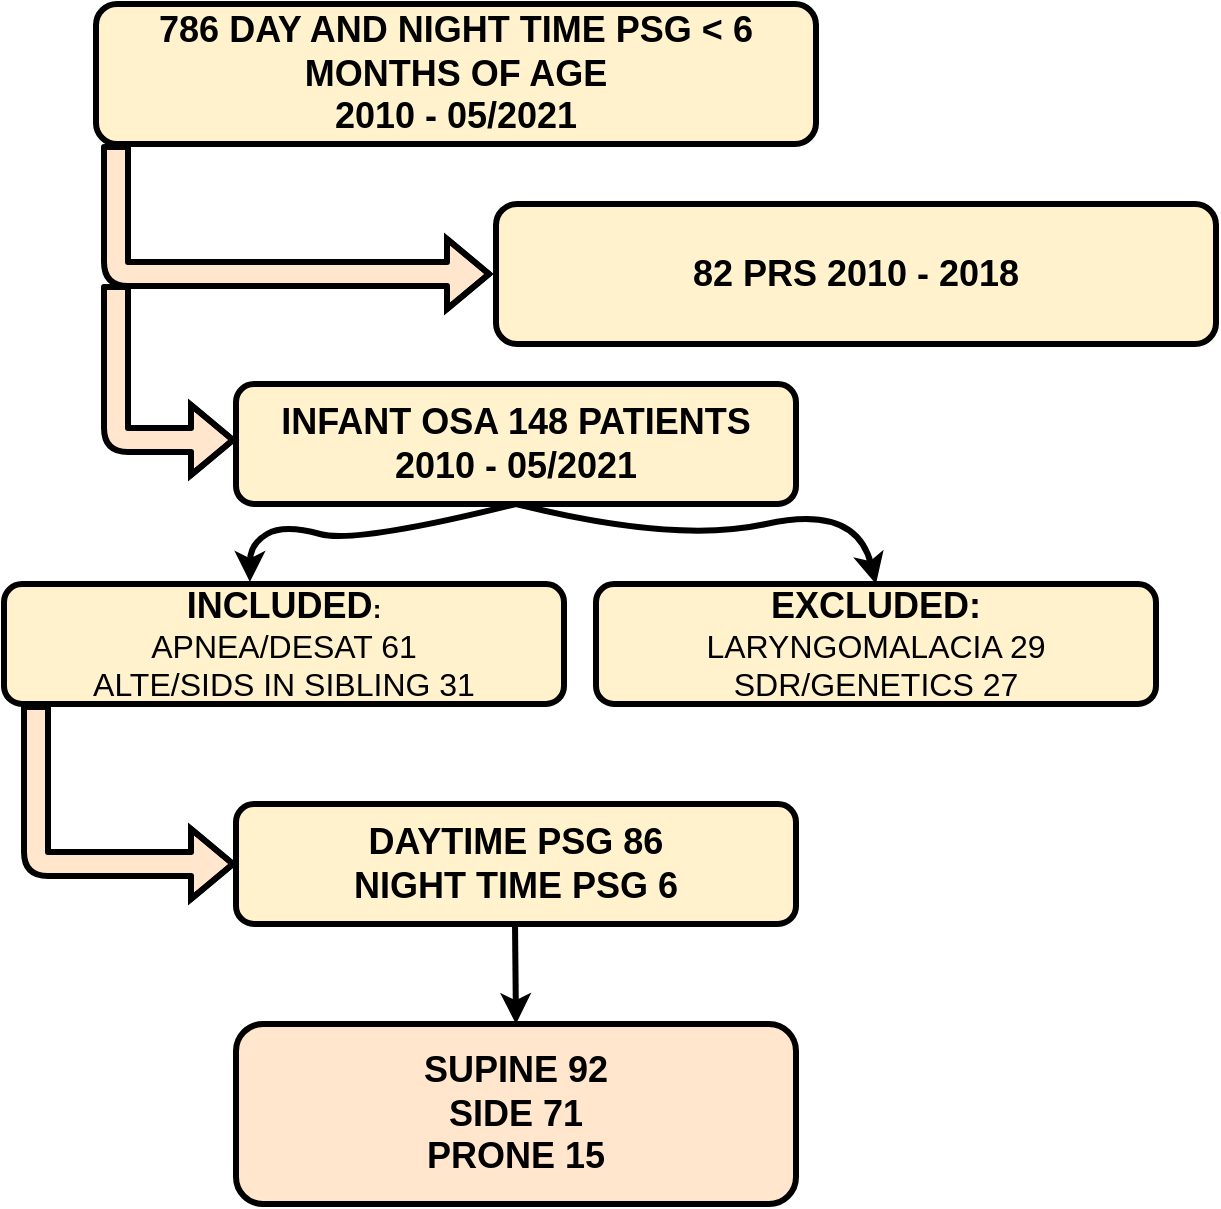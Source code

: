 <mxfile version="13.10.8" type="github">
  <diagram id="DF2mlXEuHdlDKjGw8yEZ" name="Page-1">
    <mxGraphModel dx="830" dy="562" grid="1" gridSize="10" guides="1" tooltips="1" connect="1" arrows="1" fold="1" page="1" pageScale="1" pageWidth="827" pageHeight="1169" math="0" shadow="0">
      <root>
        <mxCell id="0" />
        <mxCell id="1" parent="0" />
        <mxCell id="3wGdRQ6Y6ovGN7s6NIq0-1" value="&lt;font size=&quot;4&quot;&gt;&lt;b&gt;786 DAY AND NIGHT TIME PSG &amp;lt; 6 MONTHS OF AGE &lt;br&gt;2010 - 05/2021&lt;br&gt;&lt;/b&gt;&lt;/font&gt;" style="rounded=1;whiteSpace=wrap;html=1;fillColor=#fff2cc;strokeWidth=3;" parent="1" vertex="1">
          <mxGeometry x="180" y="10" width="360" height="70" as="geometry" />
        </mxCell>
        <mxCell id="3wGdRQ6Y6ovGN7s6NIq0-2" value="&lt;font size=&quot;4&quot;&gt;&lt;b&gt;82 PRS 2010 - 2018&lt;br&gt;&lt;/b&gt;&lt;/font&gt;" style="rounded=1;whiteSpace=wrap;html=1;fillColor=#fff2cc;strokeWidth=3;" parent="1" vertex="1">
          <mxGeometry x="380" y="110" width="360" height="70" as="geometry" />
        </mxCell>
        <mxCell id="3wGdRQ6Y6ovGN7s6NIq0-3" value="&lt;b&gt;&lt;font style=&quot;font-size: 18px&quot;&gt;INCLUDED&lt;/font&gt;&lt;font size=&quot;2&quot;&gt;:&lt;/font&gt;&lt;br&gt;&lt;/b&gt;&lt;font style=&quot;font-size: 16px&quot;&gt;APNEA/DESAT 61&lt;br&gt;&lt;/font&gt;&lt;font style=&quot;font-size: 16px&quot;&gt;ALTE/SIDS IN SIBLING 31&lt;/font&gt;" style="rounded=1;whiteSpace=wrap;html=1;fillColor=#fff2cc;strokeWidth=3;" parent="1" vertex="1">
          <mxGeometry x="134" y="300" width="280" height="60" as="geometry" />
        </mxCell>
        <mxCell id="3wGdRQ6Y6ovGN7s6NIq0-4" value="&lt;b&gt;&lt;font style=&quot;font-size: 18px&quot;&gt;INFANT OSA 148 PATIENTS 2010 - 05/2021&lt;/font&gt;&lt;/b&gt;" style="rounded=1;whiteSpace=wrap;html=1;fillColor=#fff2cc;strokeWidth=3;" parent="1" vertex="1">
          <mxGeometry x="250" y="200" width="280" height="60" as="geometry" />
        </mxCell>
        <mxCell id="3wGdRQ6Y6ovGN7s6NIq0-14" value="" style="shape=flexArrow;endArrow=classic;html=1;fillColor=#ffe6cc;strokeWidth=3;" parent="1" edge="1">
          <mxGeometry width="50" height="50" relative="1" as="geometry">
            <mxPoint x="190" y="150" as="sourcePoint" />
            <mxPoint x="250" y="228" as="targetPoint" />
            <Array as="points">
              <mxPoint x="190" y="228" />
            </Array>
          </mxGeometry>
        </mxCell>
        <mxCell id="qz7Zozg9cgEF-D67B97x-1" value="&lt;font size=&quot;4&quot;&gt;&lt;b&gt;EXCLUDED:&lt;br&gt;&lt;/b&gt;&lt;/font&gt;&lt;font style=&quot;font-size: 16px&quot;&gt;&lt;font style=&quot;font-size: 16px&quot;&gt;LARYNGOMALACIA 29&lt;/font&gt;&lt;br&gt;&lt;font style=&quot;font-size: 16px&quot;&gt;SDR/GENETICS 27&lt;/font&gt;&lt;/font&gt;" style="rounded=1;whiteSpace=wrap;html=1;fillColor=#fff2cc;strokeWidth=3;" parent="1" vertex="1">
          <mxGeometry x="430" y="300" width="280" height="60" as="geometry" />
        </mxCell>
        <mxCell id="qz7Zozg9cgEF-D67B97x-4" value="" style="endArrow=classic;html=1;strokeWidth=3;entryX=0.5;entryY=0;entryDx=0;entryDy=0;exitX=0.5;exitY=1;exitDx=0;exitDy=0;curved=1;" parent="1" source="3wGdRQ6Y6ovGN7s6NIq0-4" target="qz7Zozg9cgEF-D67B97x-1" edge="1">
          <mxGeometry width="50" height="50" relative="1" as="geometry">
            <mxPoint x="420" y="310" as="sourcePoint" />
            <mxPoint x="470" y="260" as="targetPoint" />
            <Array as="points">
              <mxPoint x="470" y="280" />
              <mxPoint x="560" y="260" />
            </Array>
          </mxGeometry>
        </mxCell>
        <mxCell id="qz7Zozg9cgEF-D67B97x-7" value="" style="endArrow=classic;html=1;strokeWidth=3;entryX=0.439;entryY=-0.017;entryDx=0;entryDy=0;curved=1;entryPerimeter=0;" parent="1" target="3wGdRQ6Y6ovGN7s6NIq0-3" edge="1">
          <mxGeometry width="50" height="50" relative="1" as="geometry">
            <mxPoint x="390" y="260" as="sourcePoint" />
            <mxPoint x="470" y="260" as="targetPoint" />
            <Array as="points">
              <mxPoint x="310" y="280" />
              <mxPoint x="274" y="270" />
              <mxPoint x="257" y="280" />
            </Array>
          </mxGeometry>
        </mxCell>
        <mxCell id="qz7Zozg9cgEF-D67B97x-10" value="&lt;font size=&quot;4&quot;&gt;&lt;b&gt;DAYTIME PSG 86&lt;br&gt;&lt;/b&gt;&lt;/font&gt;&lt;b&gt;&lt;font style=&quot;font-size: 18px&quot;&gt;NIGHT TIME PSG 6&lt;/font&gt;&lt;/b&gt;" style="rounded=1;whiteSpace=wrap;html=1;fillColor=#fff2cc;strokeWidth=3;" parent="1" vertex="1">
          <mxGeometry x="250" y="410" width="280" height="60" as="geometry" />
        </mxCell>
        <mxCell id="qz7Zozg9cgEF-D67B97x-11" value="" style="shape=flexArrow;endArrow=classic;html=1;fillColor=#ffe6cc;strokeWidth=3;entryX=0;entryY=0.5;entryDx=0;entryDy=0;" parent="1" target="qz7Zozg9cgEF-D67B97x-10" edge="1">
          <mxGeometry width="50" height="50" relative="1" as="geometry">
            <mxPoint x="150" y="360" as="sourcePoint" />
            <mxPoint x="240" y="438" as="targetPoint" />
            <Array as="points">
              <mxPoint x="150" y="440" />
            </Array>
          </mxGeometry>
        </mxCell>
        <mxCell id="qz7Zozg9cgEF-D67B97x-12" value="" style="shape=flexArrow;endArrow=classic;html=1;fillColor=#ffe6cc;strokeWidth=3;" parent="1" edge="1">
          <mxGeometry width="50" height="50" relative="1" as="geometry">
            <mxPoint x="190" y="80" as="sourcePoint" />
            <mxPoint x="378" y="145" as="targetPoint" />
            <Array as="points">
              <mxPoint x="190" y="145" />
            </Array>
          </mxGeometry>
        </mxCell>
        <mxCell id="qz7Zozg9cgEF-D67B97x-13" value="&lt;font size=&quot;4&quot;&gt;&lt;b&gt;SUPINE 92&lt;br&gt;SIDE 71&lt;br&gt;PRONE 15&lt;br&gt;&lt;/b&gt;&lt;/font&gt;" style="rounded=1;whiteSpace=wrap;html=1;fillColor=#ffe6cc;strokeWidth=3;" parent="1" vertex="1">
          <mxGeometry x="250" y="520" width="280" height="90" as="geometry" />
        </mxCell>
        <mxCell id="qz7Zozg9cgEF-D67B97x-15" value="" style="endArrow=classic;html=1;strokeWidth=3;" parent="1" edge="1">
          <mxGeometry width="50" height="50" relative="1" as="geometry">
            <mxPoint x="389.5" y="470" as="sourcePoint" />
            <mxPoint x="390" y="520" as="targetPoint" />
          </mxGeometry>
        </mxCell>
      </root>
    </mxGraphModel>
  </diagram>
</mxfile>
